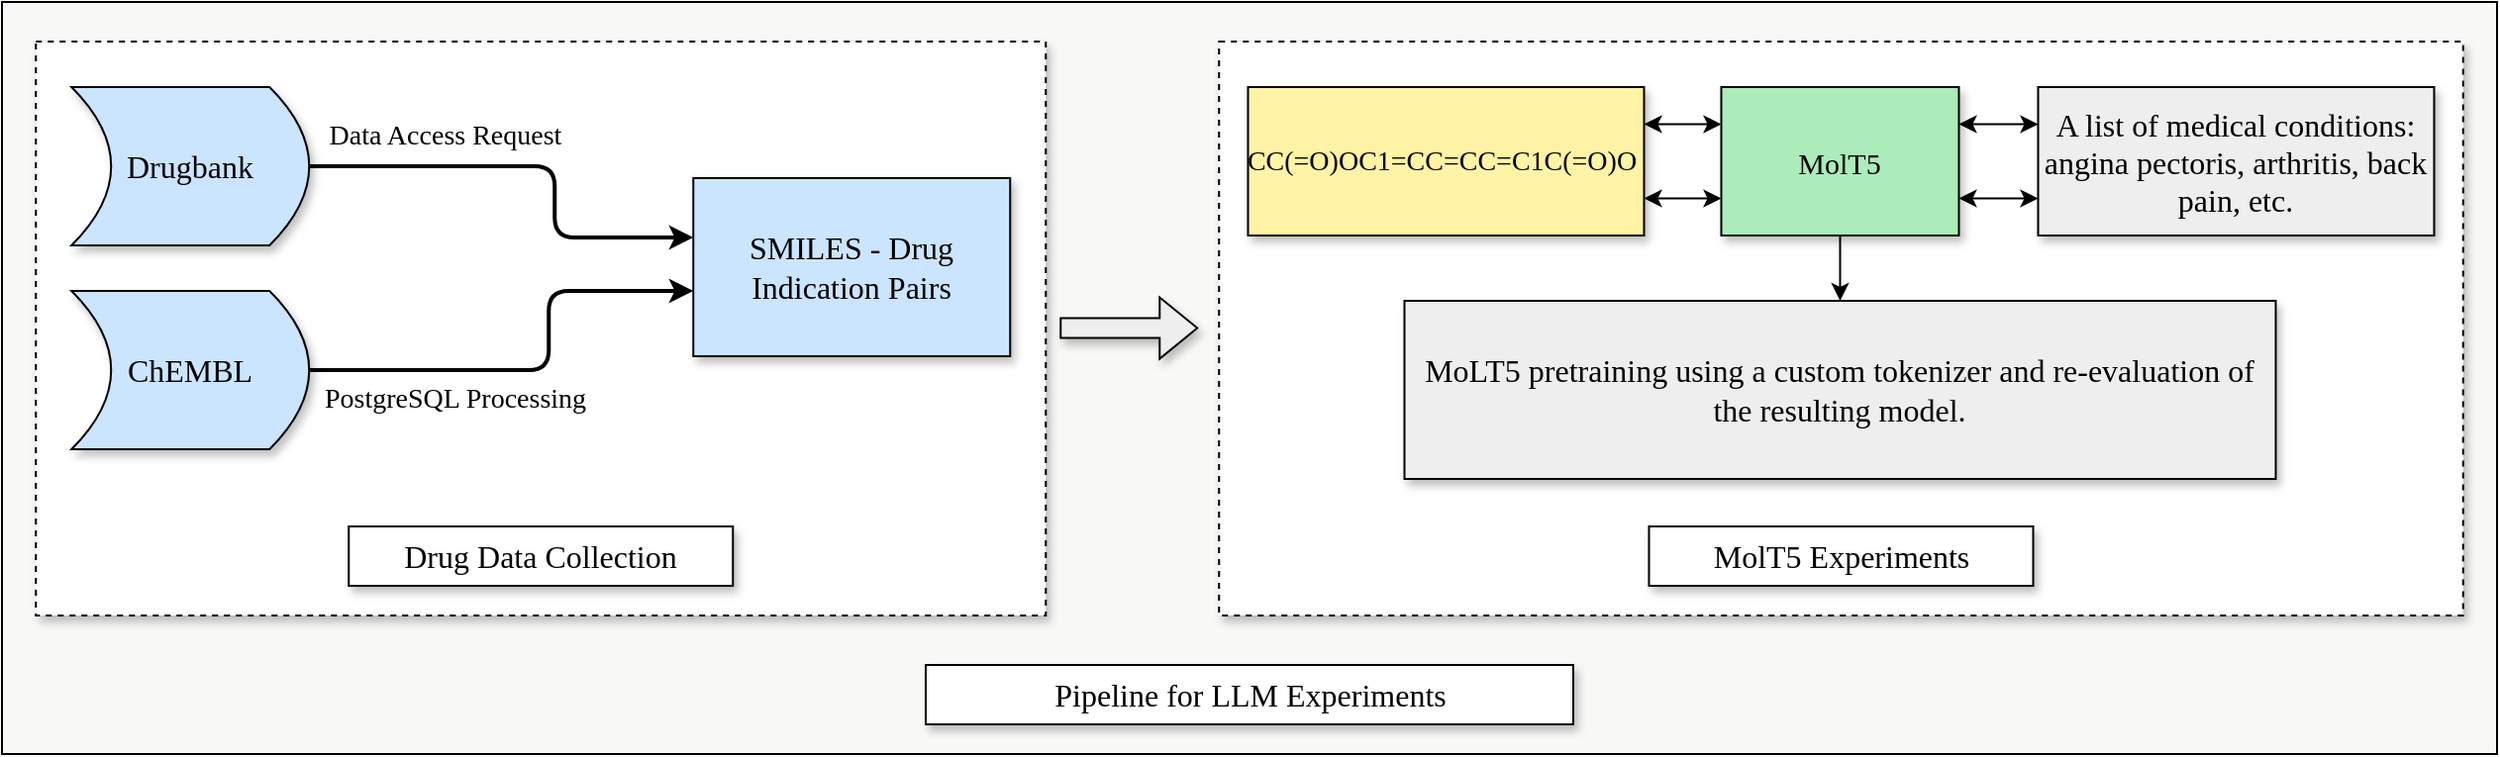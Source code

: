 <mxfile version="22.1.16" type="device">
  <diagram name="Page-1" id="3GinpwUumfZcRF2tVcDU">
    <mxGraphModel dx="1395" dy="850" grid="1" gridSize="10" guides="1" tooltips="1" connect="1" arrows="1" fold="1" page="1" pageScale="1" pageWidth="850" pageHeight="1100" math="0" shadow="0">
      <root>
        <mxCell id="0" />
        <mxCell id="1" parent="0" />
        <mxCell id="yZ550P0sdeZeeuUyea0I-1" value="" style="rounded=0;whiteSpace=wrap;html=1;fillColor=#F8F9F7;strokeColor=#000000;" parent="1" vertex="1">
          <mxGeometry x="-260" y="400" width="1260" height="380" as="geometry" />
        </mxCell>
        <mxCell id="yZ550P0sdeZeeuUyea0I-2" value="" style="rounded=0;whiteSpace=wrap;html=1;fontFamily=Comic Neue;fontSource=https%3A%2F%2Ffonts.googleapis.com%2Fcss%3Ffamily%3DComic%2BNeue;shadow=1;dashed=1;strokeColor=#000000;" parent="1" vertex="1">
          <mxGeometry x="-242.87" y="420" width="510" height="290" as="geometry" />
        </mxCell>
        <mxCell id="yZ550P0sdeZeeuUyea0I-3" value="&lt;font style=&quot;font-size: 16px;&quot; data-font-src=&quot;https://fonts.googleapis.com/css?family=Comic+Neue&quot; face=&quot;Comic Neue&quot;&gt;Drugbank&lt;/font&gt;" style="shape=dataStorage;whiteSpace=wrap;html=1;fixedSize=1;direction=west;fillColor=#cce5ff;strokeColor=#000000;shadow=1;" parent="1" vertex="1">
          <mxGeometry x="-224.87" y="443" width="120" height="80" as="geometry" />
        </mxCell>
        <mxCell id="yZ550P0sdeZeeuUyea0I-4" value="&lt;font style=&quot;font-size: 16px;&quot; data-font-src=&quot;https://fonts.googleapis.com/css?family=Comic+Neue&quot; face=&quot;Comic Neue&quot;&gt;ChEMBL&lt;/font&gt;" style="shape=dataStorage;whiteSpace=wrap;html=1;fixedSize=1;direction=west;fillColor=#cce5ff;strokeColor=#000000;shadow=1;" parent="1" vertex="1">
          <mxGeometry x="-224.87" y="546" width="120" height="80" as="geometry" />
        </mxCell>
        <mxCell id="yZ550P0sdeZeeuUyea0I-5" value="&lt;font style=&quot;font-size: 16px;&quot; face=&quot;Comic Neue&quot;&gt;SMILES - Drug Indication Pairs&lt;/font&gt;" style="rounded=0;whiteSpace=wrap;html=1;fillColor=#cce5ff;strokeColor=#000000;shadow=1;" parent="1" vertex="1">
          <mxGeometry x="89.13" y="489" width="160" height="90" as="geometry" />
        </mxCell>
        <mxCell id="yZ550P0sdeZeeuUyea0I-6" value="" style="endArrow=classic;html=1;rounded=1;exitX=0;exitY=0.5;exitDx=0;exitDy=0;fontSize=13;strokeWidth=2;curved=0;strokeColor=#000000;shadow=0;" parent="1" source="yZ550P0sdeZeeuUyea0I-3" edge="1">
          <mxGeometry width="50" height="50" relative="1" as="geometry">
            <mxPoint x="399.13" y="386" as="sourcePoint" />
            <mxPoint x="89.13" y="519" as="targetPoint" />
            <Array as="points">
              <mxPoint x="-10.87" y="483" />
              <mxPoint x="19.13" y="483" />
              <mxPoint x="19.13" y="519" />
              <mxPoint x="59.13" y="519" />
            </Array>
          </mxGeometry>
        </mxCell>
        <mxCell id="yZ550P0sdeZeeuUyea0I-7" value="&lt;font style=&quot;font-size: 14px;&quot; face=&quot;Comic Neue&quot;&gt;Data Access Request&lt;/font&gt;" style="text;html=1;strokeColor=none;fillColor=none;align=center;verticalAlign=middle;whiteSpace=wrap;rounded=0;shadow=0;" parent="1" vertex="1">
          <mxGeometry x="-100.87" y="453" width="130" height="30" as="geometry" />
        </mxCell>
        <mxCell id="yZ550P0sdeZeeuUyea0I-8" value="&lt;font style=&quot;font-size: 14px;&quot; face=&quot;Comic Neue&quot;&gt;PostgreSQL Processing&lt;/font&gt;" style="text;html=1;strokeColor=none;fillColor=none;align=center;verticalAlign=middle;whiteSpace=wrap;rounded=0;shadow=0;" parent="1" vertex="1">
          <mxGeometry x="-100.87" y="586" width="140" height="30" as="geometry" />
        </mxCell>
        <mxCell id="yZ550P0sdeZeeuUyea0I-9" value="" style="endArrow=classic;html=1;rounded=1;exitX=0;exitY=0.5;exitDx=0;exitDy=0;strokeWidth=2;curved=0;strokeColor=#000000;shadow=0;" parent="1" source="yZ550P0sdeZeeuUyea0I-4" edge="1">
          <mxGeometry width="50" height="50" relative="1" as="geometry">
            <mxPoint x="-104.87" y="586" as="sourcePoint" />
            <mxPoint x="89.13" y="546" as="targetPoint" />
            <Array as="points">
              <mxPoint x="16.13" y="586" />
              <mxPoint x="16.13" y="546" />
            </Array>
          </mxGeometry>
        </mxCell>
        <mxCell id="yZ550P0sdeZeeuUyea0I-10" value="" style="rounded=0;whiteSpace=wrap;html=1;fontFamily=Comic Neue;fontSource=https%3A%2F%2Ffonts.googleapis.com%2Fcss%3Ffamily%3DComic%2BNeue;shadow=1;dashed=1;strokeColor=#000000;" parent="1" vertex="1">
          <mxGeometry x="354.63" y="420" width="628.25" height="290" as="geometry" />
        </mxCell>
        <mxCell id="yZ550P0sdeZeeuUyea0I-11" value="" style="shape=flexArrow;endArrow=classic;html=1;rounded=0;entryX=0;entryY=0.5;entryDx=0;entryDy=0;fontFamily=Comic Neue;fontSource=https%3A%2F%2Ffonts.googleapis.com%2Fcss%3Ffamily%3DComic%2BNeue;fillColor=#eeeeee;strokeColor=#000000;shadow=1;" parent="1" edge="1">
          <mxGeometry width="50" height="50" relative="1" as="geometry">
            <mxPoint x="274.13" y="564.76" as="sourcePoint" />
            <mxPoint x="344.13" y="564.76" as="targetPoint" />
          </mxGeometry>
        </mxCell>
        <mxCell id="yZ550P0sdeZeeuUyea0I-12" value="&lt;font style=&quot;font-size: 14px;&quot;&gt;CC(=O)OC1=CC=CC=C1C(=O)O&amp;nbsp;&lt;/font&gt;" style="rounded=0;whiteSpace=wrap;html=1;fontFamily=Comic Neue;fontSource=https%3A%2F%2Ffonts.googleapis.com%2Fcss%3Ffamily%3DComic%2BNeue;fillColor=#FFF3A6;strokeColor=#000000;shadow=1;" parent="1" vertex="1">
          <mxGeometry x="369.25" y="443" width="200" height="75" as="geometry" />
        </mxCell>
        <mxCell id="yZ550P0sdeZeeuUyea0I-13" value="&lt;font style=&quot;font-size: 15px;&quot;&gt;MolT5&lt;/font&gt;" style="rounded=0;whiteSpace=wrap;html=1;fontFamily=Comic Neue;fontSource=https%3A%2F%2Ffonts.googleapis.com%2Fcss%3Ffamily%3DComic%2BNeue;fillColor=#ACEBBA;strokeColor=#000000;shadow=1;fontStyle=0" parent="1" vertex="1">
          <mxGeometry x="608.25" y="443" width="120" height="75" as="geometry" />
        </mxCell>
        <mxCell id="yZ550P0sdeZeeuUyea0I-14" value="&lt;font style=&quot;font-size: 16px;&quot;&gt;A list of medical conditions: angina pectoris, arthritis, back pain, etc.&lt;/font&gt;" style="rounded=0;whiteSpace=wrap;html=1;fontFamily=Comic Neue;fontSource=https%3A%2F%2Ffonts.googleapis.com%2Fcss%3Ffamily%3DComic%2BNeue;shadow=1;fillColor=#eeeeee;strokeColor=#000000;" parent="1" vertex="1">
          <mxGeometry x="768.25" y="443" width="200" height="75" as="geometry" />
        </mxCell>
        <mxCell id="yZ550P0sdeZeeuUyea0I-15" value="" style="endArrow=classic;startArrow=classic;html=1;rounded=0;exitX=1;exitY=0.25;exitDx=0;exitDy=0;entryX=0;entryY=0.25;entryDx=0;entryDy=0;strokeColor=#000000;shadow=0;" parent="1" source="yZ550P0sdeZeeuUyea0I-12" target="yZ550P0sdeZeeuUyea0I-13" edge="1">
          <mxGeometry width="50" height="50" relative="1" as="geometry">
            <mxPoint x="658.25" y="531" as="sourcePoint" />
            <mxPoint x="708.25" y="481" as="targetPoint" />
          </mxGeometry>
        </mxCell>
        <mxCell id="yZ550P0sdeZeeuUyea0I-16" value="" style="endArrow=classic;startArrow=classic;html=1;rounded=0;exitX=1;exitY=0.75;exitDx=0;exitDy=0;entryX=0;entryY=0.75;entryDx=0;entryDy=0;strokeColor=#000000;shadow=0;" parent="1" source="yZ550P0sdeZeeuUyea0I-12" target="yZ550P0sdeZeeuUyea0I-13" edge="1">
          <mxGeometry width="50" height="50" relative="1" as="geometry">
            <mxPoint x="543.25" y="471" as="sourcePoint" />
            <mxPoint x="563.25" y="471" as="targetPoint" />
          </mxGeometry>
        </mxCell>
        <mxCell id="yZ550P0sdeZeeuUyea0I-17" value="" style="endArrow=classic;startArrow=classic;html=1;rounded=0;exitX=1;exitY=0.75;exitDx=0;exitDy=0;entryX=0;entryY=0.75;entryDx=0;entryDy=0;strokeColor=#000000;shadow=0;" parent="1" source="yZ550P0sdeZeeuUyea0I-13" target="yZ550P0sdeZeeuUyea0I-14" edge="1">
          <mxGeometry width="50" height="50" relative="1" as="geometry">
            <mxPoint x="553.25" y="481" as="sourcePoint" />
            <mxPoint x="573.25" y="481" as="targetPoint" />
          </mxGeometry>
        </mxCell>
        <mxCell id="yZ550P0sdeZeeuUyea0I-18" value="" style="endArrow=classic;startArrow=classic;html=1;rounded=0;exitX=0;exitY=0.25;exitDx=0;exitDy=0;entryX=1;entryY=0.25;entryDx=0;entryDy=0;strokeColor=#000000;shadow=0;" parent="1" source="yZ550P0sdeZeeuUyea0I-14" target="yZ550P0sdeZeeuUyea0I-13" edge="1">
          <mxGeometry width="50" height="50" relative="1" as="geometry">
            <mxPoint x="563.25" y="491" as="sourcePoint" />
            <mxPoint x="583.25" y="491" as="targetPoint" />
          </mxGeometry>
        </mxCell>
        <mxCell id="yZ550P0sdeZeeuUyea0I-19" value="" style="endArrow=classic;html=1;rounded=0;exitX=0.5;exitY=1;exitDx=0;exitDy=0;entryX=0.5;entryY=0;entryDx=0;entryDy=0;strokeColor=#000000;shadow=0;" parent="1" source="yZ550P0sdeZeeuUyea0I-13" target="yZ550P0sdeZeeuUyea0I-20" edge="1">
          <mxGeometry width="50" height="50" relative="1" as="geometry">
            <mxPoint x="438.25" y="611" as="sourcePoint" />
            <mxPoint x="488.25" y="561" as="targetPoint" />
          </mxGeometry>
        </mxCell>
        <mxCell id="yZ550P0sdeZeeuUyea0I-20" value="&lt;font style=&quot;font-size: 16px;&quot; face=&quot;Comic Neue&quot;&gt;MoLT5 pretraining using a custom tokenizer and re-evaluation of the resulting model.&lt;/font&gt;" style="rounded=0;whiteSpace=wrap;html=1;shadow=1;fillColor=#eeeeee;strokeColor=#000000;" parent="1" vertex="1">
          <mxGeometry x="448.25" y="551" width="440" height="90" as="geometry" />
        </mxCell>
        <mxCell id="yZ550P0sdeZeeuUyea0I-21" value="&lt;font style=&quot;font-size: 16px;&quot; face=&quot;Comic Neue&quot;&gt;MolT5 Experiments&lt;/font&gt;" style="rounded=0;whiteSpace=wrap;html=1;shadow=1;strokeColor=#000000;" parent="1" vertex="1">
          <mxGeometry x="571.75" y="665" width="194" height="30" as="geometry" />
        </mxCell>
        <mxCell id="yZ550P0sdeZeeuUyea0I-22" value="&lt;font style=&quot;font-size: 16px;&quot; face=&quot;Comic Neue&quot;&gt;Pipeline for LLM Experiments&lt;/font&gt;" style="rounded=0;whiteSpace=wrap;html=1;shadow=1;strokeColor=#000000;" parent="1" vertex="1">
          <mxGeometry x="206.5" y="735" width="327" height="30" as="geometry" />
        </mxCell>
        <mxCell id="yZ550P0sdeZeeuUyea0I-23" value="&lt;font style=&quot;font-size: 16px;&quot; face=&quot;Comic Neue&quot;&gt;Drug Data Collection&lt;/font&gt;" style="rounded=0;whiteSpace=wrap;html=1;shadow=1;strokeColor=#000000;" parent="1" vertex="1">
          <mxGeometry x="-84.87" y="665" width="194" height="30" as="geometry" />
        </mxCell>
      </root>
    </mxGraphModel>
  </diagram>
</mxfile>
